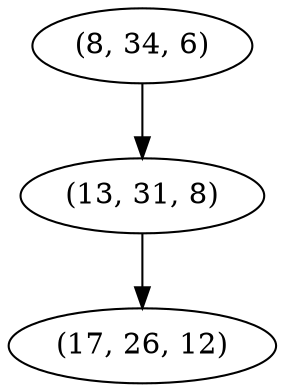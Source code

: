 digraph tree {
    "(8, 34, 6)";
    "(13, 31, 8)";
    "(17, 26, 12)";
    "(8, 34, 6)" -> "(13, 31, 8)";
    "(13, 31, 8)" -> "(17, 26, 12)";
}
